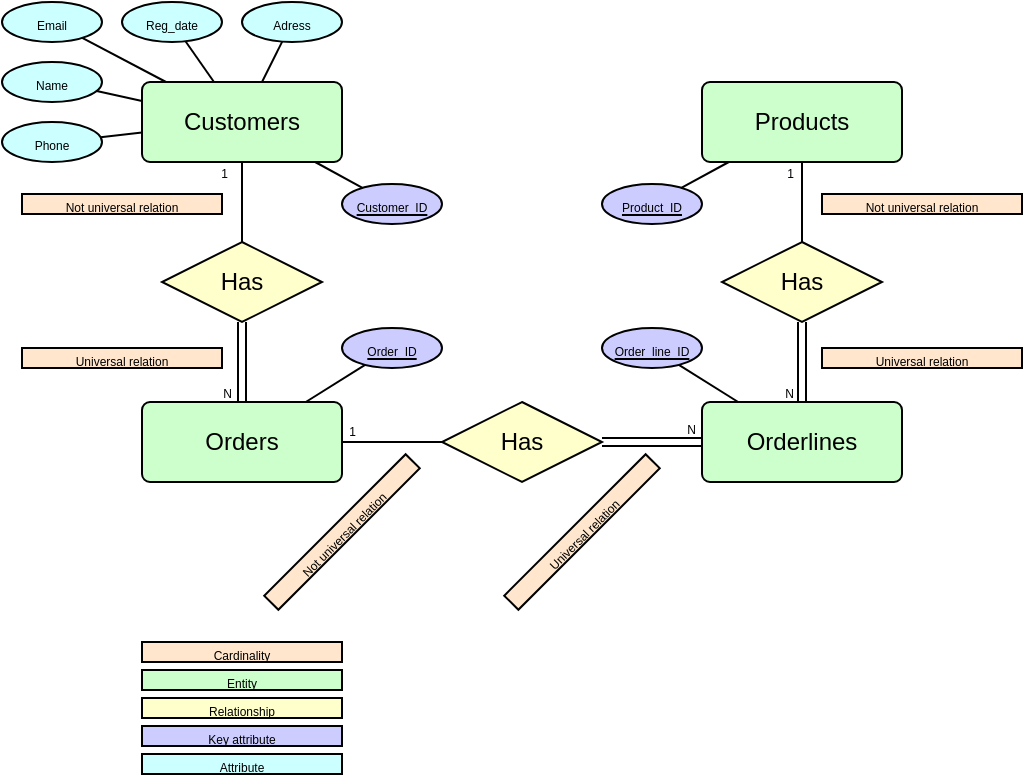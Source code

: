 <mxfile version="26.1.0">
  <diagram name="Sida-1" id="Esyg7pCn6E8xpJcDV-cC">
    <mxGraphModel dx="713" dy="299" grid="1" gridSize="10" guides="1" tooltips="1" connect="1" arrows="1" fold="1" page="1" pageScale="1" pageWidth="827" pageHeight="1169" math="0" shadow="0">
      <root>
        <mxCell id="0" />
        <mxCell id="1" parent="0" />
        <mxCell id="6Gk8_tGEDLeu0DplyoTS-1" value="Customers" style="rounded=1;arcSize=10;whiteSpace=wrap;html=1;align=center;fillColor=light-dark(#CCFFCC,var(--ge-dark-color, #121212));" vertex="1" parent="1">
          <mxGeometry x="120" y="120" width="100" height="40" as="geometry" />
        </mxCell>
        <mxCell id="6Gk8_tGEDLeu0DplyoTS-2" value="Orderlines" style="rounded=1;arcSize=10;whiteSpace=wrap;html=1;align=center;fillColor=light-dark(#CCFFCC,var(--ge-dark-color, #121212));" vertex="1" parent="1">
          <mxGeometry x="400" y="280" width="100" height="40" as="geometry" />
        </mxCell>
        <mxCell id="6Gk8_tGEDLeu0DplyoTS-3" value="Orders" style="rounded=1;arcSize=10;whiteSpace=wrap;html=1;align=center;fillColor=light-dark(#CCFFCC,var(--ge-dark-color, #121212));" vertex="1" parent="1">
          <mxGeometry x="120" y="280" width="100" height="40" as="geometry" />
        </mxCell>
        <mxCell id="6Gk8_tGEDLeu0DplyoTS-4" value="Products" style="rounded=1;arcSize=10;whiteSpace=wrap;html=1;align=center;fillColor=light-dark(#CCFFCC,var(--ge-dark-color, #121212));" vertex="1" parent="1">
          <mxGeometry x="400" y="120" width="100" height="40" as="geometry" />
        </mxCell>
        <mxCell id="6Gk8_tGEDLeu0DplyoTS-5" value="Has" style="shape=rhombus;perimeter=rhombusPerimeter;whiteSpace=wrap;html=1;align=center;fillColor=light-dark(#FFFFCC,var(--ge-dark-color, #121212));" vertex="1" parent="1">
          <mxGeometry x="130" y="200" width="80" height="40" as="geometry" />
        </mxCell>
        <mxCell id="6Gk8_tGEDLeu0DplyoTS-6" value="Has" style="shape=rhombus;perimeter=rhombusPerimeter;whiteSpace=wrap;html=1;align=center;fillColor=light-dark(#FFFFCC,var(--ge-dark-color, #121212));" vertex="1" parent="1">
          <mxGeometry x="270" y="280" width="80" height="40" as="geometry" />
        </mxCell>
        <mxCell id="6Gk8_tGEDLeu0DplyoTS-7" value="Has" style="shape=rhombus;perimeter=rhombusPerimeter;whiteSpace=wrap;html=1;align=center;fillColor=light-dark(#FFFFCC,var(--ge-dark-color, #121212));" vertex="1" parent="1">
          <mxGeometry x="410" y="200" width="80" height="40" as="geometry" />
        </mxCell>
        <mxCell id="6Gk8_tGEDLeu0DplyoTS-10" value="" style="endArrow=none;html=1;rounded=0;" edge="1" parent="1" source="6Gk8_tGEDLeu0DplyoTS-5" target="6Gk8_tGEDLeu0DplyoTS-1">
          <mxGeometry relative="1" as="geometry">
            <mxPoint x="330" y="230" as="sourcePoint" />
            <mxPoint x="490" y="230" as="targetPoint" />
          </mxGeometry>
        </mxCell>
        <mxCell id="6Gk8_tGEDLeu0DplyoTS-11" value="&lt;font style=&quot;font-size: 6px;&quot;&gt;1&lt;/font&gt;" style="resizable=0;html=1;whiteSpace=wrap;align=right;verticalAlign=bottom;fillColor=light-dark(#FFE6CC,var(--ge-dark-color, #121212));" connectable="0" vertex="1" parent="6Gk8_tGEDLeu0DplyoTS-10">
          <mxGeometry x="1" relative="1" as="geometry">
            <mxPoint x="-6" y="12" as="offset" />
          </mxGeometry>
        </mxCell>
        <mxCell id="6Gk8_tGEDLeu0DplyoTS-12" value="" style="shape=link;html=1;rounded=0;" edge="1" parent="1" source="6Gk8_tGEDLeu0DplyoTS-5" target="6Gk8_tGEDLeu0DplyoTS-3">
          <mxGeometry relative="1" as="geometry">
            <mxPoint x="330" y="230" as="sourcePoint" />
            <mxPoint x="490" y="230" as="targetPoint" />
          </mxGeometry>
        </mxCell>
        <mxCell id="6Gk8_tGEDLeu0DplyoTS-13" value="&lt;font style=&quot;font-size: 6px;&quot;&gt;N&lt;/font&gt;" style="resizable=0;html=1;whiteSpace=wrap;align=right;verticalAlign=bottom;fillColor=light-dark(#FFE6CC,var(--ge-dark-color, #121212));" connectable="0" vertex="1" parent="6Gk8_tGEDLeu0DplyoTS-12">
          <mxGeometry x="1" relative="1" as="geometry">
            <mxPoint x="-4" y="2" as="offset" />
          </mxGeometry>
        </mxCell>
        <mxCell id="6Gk8_tGEDLeu0DplyoTS-15" style="edgeStyle=orthogonalEdgeStyle;rounded=0;orthogonalLoop=1;jettySize=auto;html=1;exitX=0.5;exitY=1;exitDx=0;exitDy=0;" edge="1" parent="1">
          <mxGeometry relative="1" as="geometry">
            <mxPoint x="129.0" y="261" as="sourcePoint" />
            <mxPoint x="129.0" y="261" as="targetPoint" />
          </mxGeometry>
        </mxCell>
        <mxCell id="6Gk8_tGEDLeu0DplyoTS-20" value="" style="shape=link;html=1;rounded=0;" edge="1" parent="1" source="6Gk8_tGEDLeu0DplyoTS-6" target="6Gk8_tGEDLeu0DplyoTS-2">
          <mxGeometry relative="1" as="geometry">
            <mxPoint x="330" y="240" as="sourcePoint" />
            <mxPoint x="490" y="240" as="targetPoint" />
          </mxGeometry>
        </mxCell>
        <mxCell id="6Gk8_tGEDLeu0DplyoTS-21" value="&lt;font style=&quot;font-size: 6px;&quot;&gt;N&lt;/font&gt;" style="resizable=0;html=1;whiteSpace=wrap;align=right;verticalAlign=bottom;" connectable="0" vertex="1" parent="6Gk8_tGEDLeu0DplyoTS-20">
          <mxGeometry x="1" relative="1" as="geometry">
            <mxPoint x="-2" as="offset" />
          </mxGeometry>
        </mxCell>
        <mxCell id="6Gk8_tGEDLeu0DplyoTS-22" value="" style="endArrow=none;html=1;rounded=0;" edge="1" parent="1" source="6Gk8_tGEDLeu0DplyoTS-6" target="6Gk8_tGEDLeu0DplyoTS-3">
          <mxGeometry relative="1" as="geometry">
            <mxPoint x="169" y="370" as="sourcePoint" />
            <mxPoint x="329" y="370" as="targetPoint" />
          </mxGeometry>
        </mxCell>
        <mxCell id="6Gk8_tGEDLeu0DplyoTS-23" value="&lt;font style=&quot;font-size: 6px;&quot;&gt;1&lt;/font&gt;" style="resizable=0;html=1;whiteSpace=wrap;align=right;verticalAlign=bottom;" connectable="0" vertex="1" parent="6Gk8_tGEDLeu0DplyoTS-22">
          <mxGeometry x="1" relative="1" as="geometry">
            <mxPoint x="8" y="1" as="offset" />
          </mxGeometry>
        </mxCell>
        <mxCell id="6Gk8_tGEDLeu0DplyoTS-29" value="&lt;font style=&quot;font-size: 6px;&quot;&gt;Cardinality&lt;/font&gt;" style="whiteSpace=wrap;html=1;align=center;fillColor=light-dark(#FFE6CC,var(--ge-dark-color, #121212));" vertex="1" parent="1">
          <mxGeometry x="120" y="400" width="100" height="10" as="geometry" />
        </mxCell>
        <mxCell id="6Gk8_tGEDLeu0DplyoTS-30" value="&lt;font style=&quot;font-size: 6px;&quot;&gt;Entity&lt;/font&gt;" style="whiteSpace=wrap;html=1;align=center;fillColor=light-dark(#CCFFCC,var(--ge-dark-color, #121212));" vertex="1" parent="1">
          <mxGeometry x="120" y="414" width="100" height="10" as="geometry" />
        </mxCell>
        <mxCell id="6Gk8_tGEDLeu0DplyoTS-31" value="&lt;font style=&quot;font-size: 6px;&quot;&gt;Relationship&lt;/font&gt;" style="whiteSpace=wrap;html=1;align=center;fillColor=light-dark(#FFFFCC,var(--ge-dark-color, #121212));" vertex="1" parent="1">
          <mxGeometry x="120" y="428" width="100" height="10" as="geometry" />
        </mxCell>
        <mxCell id="6Gk8_tGEDLeu0DplyoTS-39" value="&lt;font style=&quot;font-size: 6px;&quot;&gt;Not universal relation&lt;/font&gt;" style="whiteSpace=wrap;html=1;align=center;fillColor=light-dark(#FFE6CC,var(--ge-dark-color, #121212));rotation=-45;" vertex="1" parent="1">
          <mxGeometry x="170" y="340" width="100" height="10" as="geometry" />
        </mxCell>
        <mxCell id="6Gk8_tGEDLeu0DplyoTS-44" value="" style="shape=link;html=1;rounded=0;" edge="1" parent="1" source="6Gk8_tGEDLeu0DplyoTS-7" target="6Gk8_tGEDLeu0DplyoTS-2">
          <mxGeometry relative="1" as="geometry">
            <mxPoint x="490" y="253" as="sourcePoint" />
            <mxPoint x="540" y="253" as="targetPoint" />
          </mxGeometry>
        </mxCell>
        <mxCell id="6Gk8_tGEDLeu0DplyoTS-45" value="&lt;font style=&quot;font-size: 6px;&quot;&gt;N&lt;/font&gt;" style="resizable=0;html=1;whiteSpace=wrap;align=right;verticalAlign=bottom;" connectable="0" vertex="1" parent="6Gk8_tGEDLeu0DplyoTS-44">
          <mxGeometry x="1" relative="1" as="geometry">
            <mxPoint x="-3" y="2" as="offset" />
          </mxGeometry>
        </mxCell>
        <mxCell id="6Gk8_tGEDLeu0DplyoTS-50" value="&lt;font style=&quot;font-size: 6px;&quot;&gt;Universal relation&lt;/font&gt;" style="whiteSpace=wrap;html=1;align=center;fillColor=light-dark(#FFE6CC,var(--ge-dark-color, #121212));" vertex="1" parent="1">
          <mxGeometry x="460" y="253" width="100" height="10" as="geometry" />
        </mxCell>
        <mxCell id="6Gk8_tGEDLeu0DplyoTS-53" value="&lt;font style=&quot;font-size: 6px;&quot;&gt;Not universal relation&lt;/font&gt;" style="whiteSpace=wrap;html=1;align=center;fillColor=light-dark(#FFE6CC,var(--ge-dark-color, #121212));" vertex="1" parent="1">
          <mxGeometry x="460" y="176" width="100" height="10" as="geometry" />
        </mxCell>
        <mxCell id="6Gk8_tGEDLeu0DplyoTS-54" value="" style="endArrow=none;html=1;rounded=0;" edge="1" parent="1" source="6Gk8_tGEDLeu0DplyoTS-7" target="6Gk8_tGEDLeu0DplyoTS-4">
          <mxGeometry relative="1" as="geometry">
            <mxPoint x="463" y="180.66" as="sourcePoint" />
            <mxPoint x="413" y="180.66" as="targetPoint" />
          </mxGeometry>
        </mxCell>
        <mxCell id="6Gk8_tGEDLeu0DplyoTS-55" value="&lt;font style=&quot;font-size: 6px;&quot;&gt;1&lt;/font&gt;" style="resizable=0;html=1;whiteSpace=wrap;align=right;verticalAlign=bottom;" connectable="0" vertex="1" parent="6Gk8_tGEDLeu0DplyoTS-54">
          <mxGeometry x="1" relative="1" as="geometry">
            <mxPoint x="-3" y="12" as="offset" />
          </mxGeometry>
        </mxCell>
        <mxCell id="6Gk8_tGEDLeu0DplyoTS-56" value="&lt;font style=&quot;font-size: 6px;&quot;&gt;Universal relation&lt;/font&gt;" style="whiteSpace=wrap;html=1;align=center;fillColor=light-dark(#FFE6CC,var(--ge-dark-color, #121212));rotation=-45;" vertex="1" parent="1">
          <mxGeometry x="290" y="340" width="100" height="10" as="geometry" />
        </mxCell>
        <mxCell id="6Gk8_tGEDLeu0DplyoTS-57" value="&lt;font style=&quot;font-size: 6px;&quot;&gt;Not universal relation&lt;/font&gt;" style="whiteSpace=wrap;html=1;align=center;fillColor=light-dark(#FFE6CC,var(--ge-dark-color, #121212));" vertex="1" parent="1">
          <mxGeometry x="60" y="176" width="100" height="10" as="geometry" />
        </mxCell>
        <mxCell id="6Gk8_tGEDLeu0DplyoTS-58" value="&lt;font style=&quot;font-size: 6px;&quot;&gt;Universal relation&lt;/font&gt;" style="whiteSpace=wrap;html=1;align=center;fillColor=light-dark(#FFE6CC,var(--ge-dark-color, #121212));" vertex="1" parent="1">
          <mxGeometry x="60" y="253" width="100" height="10" as="geometry" />
        </mxCell>
        <mxCell id="6Gk8_tGEDLeu0DplyoTS-59" value="&lt;font style=&quot;font-size: 6px;&quot;&gt;Customer_ID&lt;/font&gt;" style="ellipse;whiteSpace=wrap;html=1;align=center;fontStyle=4;fillColor=light-dark(#CCCCFF,var(--ge-dark-color, #121212));" vertex="1" parent="1">
          <mxGeometry x="220" y="171" width="50" height="20" as="geometry" />
        </mxCell>
        <mxCell id="6Gk8_tGEDLeu0DplyoTS-60" value="&lt;span style=&quot;font-size: 6px;&quot;&gt;Name&lt;/span&gt;" style="ellipse;whiteSpace=wrap;html=1;align=center;fillColor=light-dark(#CCFFFF,var(--ge-dark-color, #121212));" vertex="1" parent="1">
          <mxGeometry x="50" y="110" width="50" height="20" as="geometry" />
        </mxCell>
        <mxCell id="6Gk8_tGEDLeu0DplyoTS-61" value="&lt;font style=&quot;font-size: 6px;&quot;&gt;Order_line_ID&lt;/font&gt;" style="ellipse;whiteSpace=wrap;html=1;align=center;fontStyle=4;fillColor=light-dark(#CCCCFF,var(--ge-dark-color, #121212));" vertex="1" parent="1">
          <mxGeometry x="350" y="243" width="50" height="20" as="geometry" />
        </mxCell>
        <mxCell id="6Gk8_tGEDLeu0DplyoTS-62" value="&lt;font style=&quot;font-size: 6px;&quot;&gt;Order_ID&lt;/font&gt;" style="ellipse;whiteSpace=wrap;html=1;align=center;fontStyle=4;fillColor=light-dark(#CCCCFF,var(--ge-dark-color, #121212));" vertex="1" parent="1">
          <mxGeometry x="220" y="243" width="50" height="20" as="geometry" />
        </mxCell>
        <mxCell id="6Gk8_tGEDLeu0DplyoTS-63" value="&lt;font style=&quot;font-size: 6px;&quot;&gt;Product_ID&lt;/font&gt;" style="ellipse;whiteSpace=wrap;html=1;align=center;fontStyle=4;fillColor=light-dark(#CCCCFF,var(--ge-dark-color, #121212));" vertex="1" parent="1">
          <mxGeometry x="350" y="171" width="50" height="20" as="geometry" />
        </mxCell>
        <mxCell id="6Gk8_tGEDLeu0DplyoTS-64" value="" style="endArrow=none;html=1;rounded=0;" edge="1" parent="1" source="6Gk8_tGEDLeu0DplyoTS-3" target="6Gk8_tGEDLeu0DplyoTS-62">
          <mxGeometry relative="1" as="geometry">
            <mxPoint x="190" y="160" as="sourcePoint" />
            <mxPoint x="350" y="160" as="targetPoint" />
          </mxGeometry>
        </mxCell>
        <mxCell id="6Gk8_tGEDLeu0DplyoTS-65" value="" style="endArrow=none;html=1;rounded=0;" edge="1" parent="1" source="6Gk8_tGEDLeu0DplyoTS-61" target="6Gk8_tGEDLeu0DplyoTS-2">
          <mxGeometry relative="1" as="geometry">
            <mxPoint x="212" y="290" as="sourcePoint" />
            <mxPoint x="242" y="271" as="targetPoint" />
          </mxGeometry>
        </mxCell>
        <mxCell id="6Gk8_tGEDLeu0DplyoTS-66" value="" style="endArrow=none;html=1;rounded=0;" edge="1" parent="1" source="6Gk8_tGEDLeu0DplyoTS-1" target="6Gk8_tGEDLeu0DplyoTS-59">
          <mxGeometry relative="1" as="geometry">
            <mxPoint x="190" y="160" as="sourcePoint" />
            <mxPoint x="350" y="160" as="targetPoint" />
          </mxGeometry>
        </mxCell>
        <mxCell id="6Gk8_tGEDLeu0DplyoTS-67" value="" style="endArrow=none;html=1;rounded=0;" edge="1" parent="1" source="6Gk8_tGEDLeu0DplyoTS-63" target="6Gk8_tGEDLeu0DplyoTS-4">
          <mxGeometry relative="1" as="geometry">
            <mxPoint x="190" y="160" as="sourcePoint" />
            <mxPoint x="350" y="160" as="targetPoint" />
          </mxGeometry>
        </mxCell>
        <mxCell id="6Gk8_tGEDLeu0DplyoTS-68" value="&lt;span style=&quot;font-size: 6px;&quot;&gt;Reg_date&lt;/span&gt;" style="ellipse;whiteSpace=wrap;html=1;align=center;fillColor=light-dark(#CCFFFF,var(--ge-dark-color, #121212));" vertex="1" parent="1">
          <mxGeometry x="110" y="80" width="50" height="20" as="geometry" />
        </mxCell>
        <mxCell id="6Gk8_tGEDLeu0DplyoTS-69" value="&lt;span style=&quot;font-size: 6px;&quot;&gt;Adress&lt;/span&gt;" style="ellipse;whiteSpace=wrap;html=1;align=center;fillColor=light-dark(#CCFFFF,var(--ge-dark-color, #121212));" vertex="1" parent="1">
          <mxGeometry x="170" y="80" width="50" height="20" as="geometry" />
        </mxCell>
        <mxCell id="6Gk8_tGEDLeu0DplyoTS-70" value="&lt;span style=&quot;font-size: 6px;&quot;&gt;Email&lt;/span&gt;" style="ellipse;whiteSpace=wrap;html=1;align=center;fillColor=light-dark(#CCFFFF,var(--ge-dark-color, #121212));" vertex="1" parent="1">
          <mxGeometry x="50" y="80" width="50" height="20" as="geometry" />
        </mxCell>
        <mxCell id="6Gk8_tGEDLeu0DplyoTS-71" value="&lt;span style=&quot;font-size: 6px;&quot;&gt;Phone&lt;/span&gt;" style="ellipse;whiteSpace=wrap;html=1;align=center;fillColor=light-dark(#CCFFFF,var(--ge-dark-color, #121212));" vertex="1" parent="1">
          <mxGeometry x="50" y="140" width="50" height="20" as="geometry" />
        </mxCell>
        <mxCell id="6Gk8_tGEDLeu0DplyoTS-72" value="" style="endArrow=none;html=1;rounded=0;" edge="1" parent="1" source="6Gk8_tGEDLeu0DplyoTS-1" target="6Gk8_tGEDLeu0DplyoTS-69">
          <mxGeometry relative="1" as="geometry">
            <mxPoint x="190" y="160" as="sourcePoint" />
            <mxPoint x="350" y="160" as="targetPoint" />
          </mxGeometry>
        </mxCell>
        <mxCell id="6Gk8_tGEDLeu0DplyoTS-73" value="" style="endArrow=none;html=1;rounded=0;" edge="1" parent="1" source="6Gk8_tGEDLeu0DplyoTS-1" target="6Gk8_tGEDLeu0DplyoTS-68">
          <mxGeometry relative="1" as="geometry">
            <mxPoint x="190" y="160" as="sourcePoint" />
            <mxPoint x="350" y="160" as="targetPoint" />
          </mxGeometry>
        </mxCell>
        <mxCell id="6Gk8_tGEDLeu0DplyoTS-74" value="" style="endArrow=none;html=1;rounded=0;" edge="1" parent="1" source="6Gk8_tGEDLeu0DplyoTS-70" target="6Gk8_tGEDLeu0DplyoTS-1">
          <mxGeometry relative="1" as="geometry">
            <mxPoint x="190" y="160" as="sourcePoint" />
            <mxPoint x="350" y="160" as="targetPoint" />
          </mxGeometry>
        </mxCell>
        <mxCell id="6Gk8_tGEDLeu0DplyoTS-75" value="" style="endArrow=none;html=1;rounded=0;" edge="1" parent="1" source="6Gk8_tGEDLeu0DplyoTS-60" target="6Gk8_tGEDLeu0DplyoTS-1">
          <mxGeometry relative="1" as="geometry">
            <mxPoint x="90" y="120" as="sourcePoint" />
            <mxPoint x="350" y="160" as="targetPoint" />
          </mxGeometry>
        </mxCell>
        <mxCell id="6Gk8_tGEDLeu0DplyoTS-76" value="" style="endArrow=none;html=1;rounded=0;" edge="1" parent="1" source="6Gk8_tGEDLeu0DplyoTS-71" target="6Gk8_tGEDLeu0DplyoTS-1">
          <mxGeometry relative="1" as="geometry">
            <mxPoint x="190" y="160" as="sourcePoint" />
            <mxPoint x="350" y="160" as="targetPoint" />
          </mxGeometry>
        </mxCell>
        <mxCell id="6Gk8_tGEDLeu0DplyoTS-77" value="&lt;span style=&quot;font-size: 6px;&quot;&gt;Key attribute&lt;/span&gt;" style="whiteSpace=wrap;html=1;align=center;fillColor=light-dark(#CCCCFF,var(--ge-dark-color, #121212));" vertex="1" parent="1">
          <mxGeometry x="120" y="442" width="100" height="10" as="geometry" />
        </mxCell>
        <mxCell id="6Gk8_tGEDLeu0DplyoTS-78" value="&lt;font style=&quot;font-size: 6px;&quot;&gt;Attribute&lt;/font&gt;" style="whiteSpace=wrap;html=1;align=center;fillColor=light-dark(#CCFFFF,var(--ge-dark-color, #121212));" vertex="1" parent="1">
          <mxGeometry x="120" y="456" width="100" height="10" as="geometry" />
        </mxCell>
      </root>
    </mxGraphModel>
  </diagram>
</mxfile>
